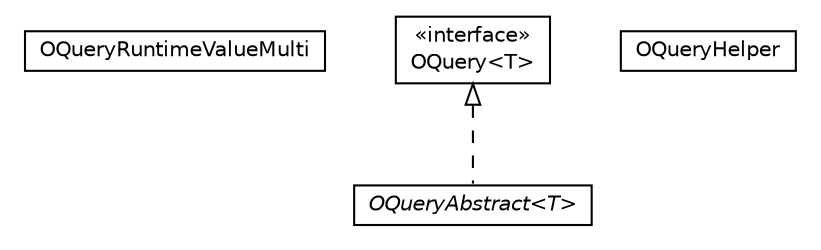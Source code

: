 #!/usr/local/bin/dot
#
# Class diagram 
# Generated by UMLGraph version R5_6-24-gf6e263 (http://www.umlgraph.org/)
#

digraph G {
	edge [fontname="Helvetica",fontsize=10,labelfontname="Helvetica",labelfontsize=10];
	node [fontname="Helvetica",fontsize=10,shape=plaintext];
	nodesep=0.25;
	ranksep=0.5;
	// com.orientechnologies.orient.core.query.OQueryRuntimeValueMulti
	c462712 [label=<<table title="com.orientechnologies.orient.core.query.OQueryRuntimeValueMulti" border="0" cellborder="1" cellspacing="0" cellpadding="2" port="p" href="./OQueryRuntimeValueMulti.html">
		<tr><td><table border="0" cellspacing="0" cellpadding="1">
<tr><td align="center" balign="center"> OQueryRuntimeValueMulti </td></tr>
		</table></td></tr>
		</table>>, URL="./OQueryRuntimeValueMulti.html", fontname="Helvetica", fontcolor="black", fontsize=10.0];
	// com.orientechnologies.orient.core.query.OQueryAbstract<T>
	c462713 [label=<<table title="com.orientechnologies.orient.core.query.OQueryAbstract" border="0" cellborder="1" cellspacing="0" cellpadding="2" port="p" href="./OQueryAbstract.html">
		<tr><td><table border="0" cellspacing="0" cellpadding="1">
<tr><td align="center" balign="center"><font face="Helvetica-Oblique"> OQueryAbstract&lt;T&gt; </font></td></tr>
		</table></td></tr>
		</table>>, URL="./OQueryAbstract.html", fontname="Helvetica", fontcolor="black", fontsize=10.0];
	// com.orientechnologies.orient.core.query.OQueryHelper
	c462714 [label=<<table title="com.orientechnologies.orient.core.query.OQueryHelper" border="0" cellborder="1" cellspacing="0" cellpadding="2" port="p" href="./OQueryHelper.html">
		<tr><td><table border="0" cellspacing="0" cellpadding="1">
<tr><td align="center" balign="center"> OQueryHelper </td></tr>
		</table></td></tr>
		</table>>, URL="./OQueryHelper.html", fontname="Helvetica", fontcolor="black", fontsize=10.0];
	// com.orientechnologies.orient.core.query.OQuery<T>
	c462715 [label=<<table title="com.orientechnologies.orient.core.query.OQuery" border="0" cellborder="1" cellspacing="0" cellpadding="2" port="p" href="./OQuery.html">
		<tr><td><table border="0" cellspacing="0" cellpadding="1">
<tr><td align="center" balign="center"> &#171;interface&#187; </td></tr>
<tr><td align="center" balign="center"> OQuery&lt;T&gt; </td></tr>
		</table></td></tr>
		</table>>, URL="./OQuery.html", fontname="Helvetica", fontcolor="black", fontsize=10.0];
	//com.orientechnologies.orient.core.query.OQueryAbstract<T> implements com.orientechnologies.orient.core.query.OQuery<T>
	c462715:p -> c462713:p [dir=back,arrowtail=empty,style=dashed];
}

